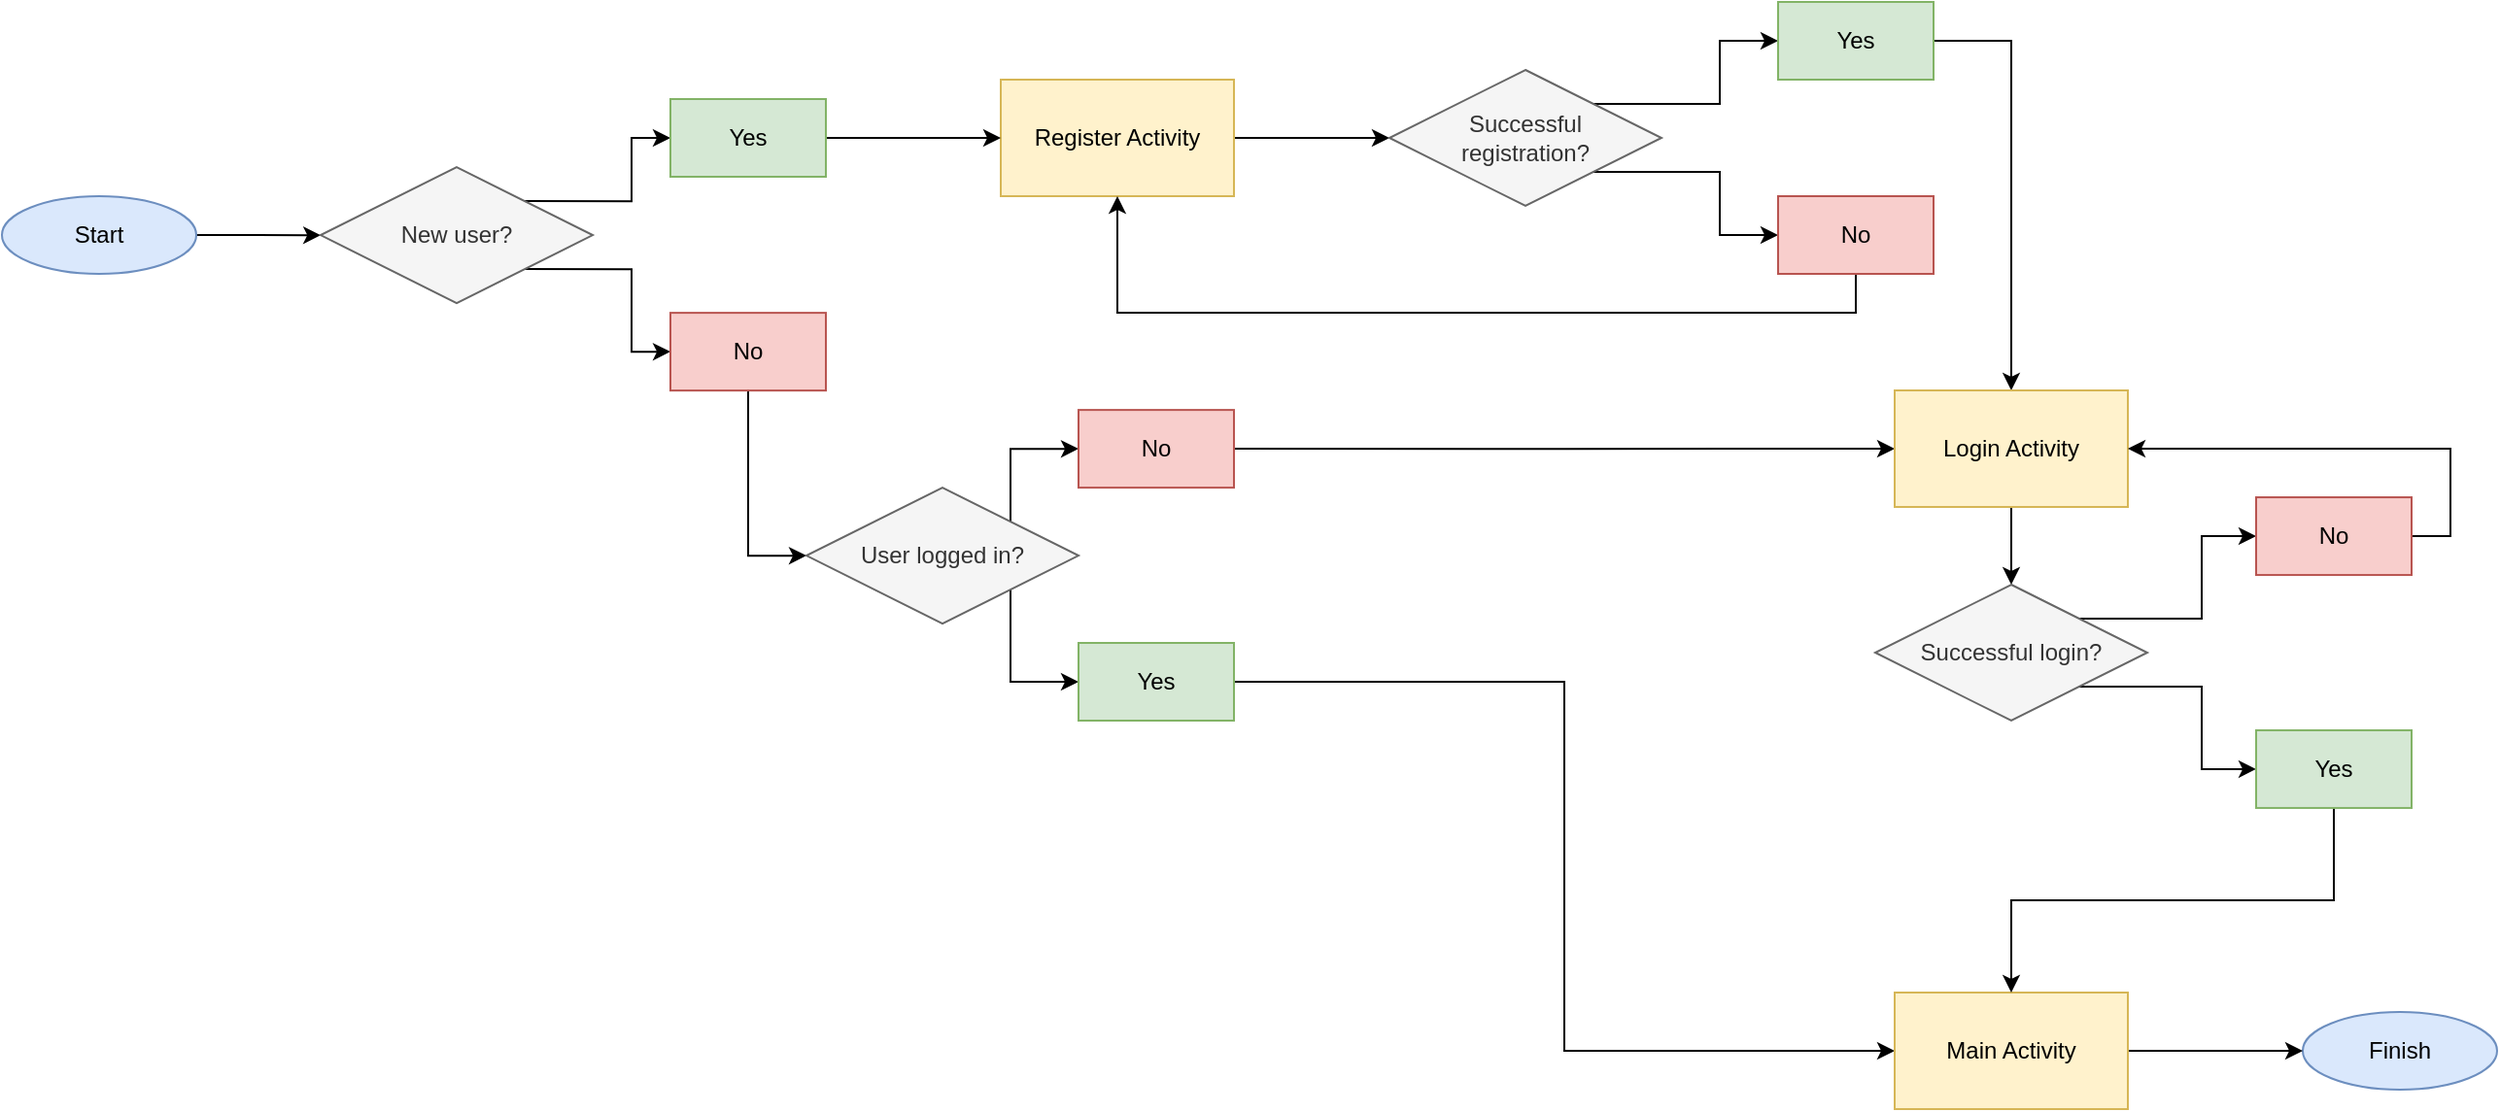 <mxfile version="13.0.1" type="device"><diagram id="Dfqh9rcLU5PiUhMeT0zk" name="Page-1"><mxGraphModel dx="2333" dy="739" grid="1" gridSize="10" guides="1" tooltips="1" connect="1" arrows="1" fold="1" page="1" pageScale="1" pageWidth="850" pageHeight="1100" math="0" shadow="0"><root><mxCell id="0"/><mxCell id="1" parent="0"/><mxCell id="HLrhi35hz3BvvAf9cPTI-1" style="edgeStyle=orthogonalEdgeStyle;rounded=0;orthogonalLoop=1;jettySize=auto;html=1;exitX=1;exitY=0.5;exitDx=0;exitDy=0;" edge="1" parent="1" source="HLrhi35hz3BvvAf9cPTI-2" target="HLrhi35hz3BvvAf9cPTI-5"><mxGeometry relative="1" as="geometry"/></mxCell><mxCell id="HLrhi35hz3BvvAf9cPTI-2" value="Start" style="ellipse;whiteSpace=wrap;html=1;fillColor=#dae8fc;strokeColor=#6c8ebf;" vertex="1" parent="1"><mxGeometry x="-840" y="110" width="100" height="40" as="geometry"/></mxCell><mxCell id="HLrhi35hz3BvvAf9cPTI-3" style="edgeStyle=orthogonalEdgeStyle;rounded=0;orthogonalLoop=1;jettySize=auto;html=1;exitX=1;exitY=0;exitDx=0;exitDy=0;" edge="1" parent="1" source="HLrhi35hz3BvvAf9cPTI-5" target="HLrhi35hz3BvvAf9cPTI-15"><mxGeometry relative="1" as="geometry"/></mxCell><mxCell id="HLrhi35hz3BvvAf9cPTI-4" style="edgeStyle=orthogonalEdgeStyle;rounded=0;orthogonalLoop=1;jettySize=auto;html=1;exitX=1;exitY=1;exitDx=0;exitDy=0;entryX=0;entryY=0.5;entryDx=0;entryDy=0;" edge="1" parent="1" source="HLrhi35hz3BvvAf9cPTI-5" target="HLrhi35hz3BvvAf9cPTI-13"><mxGeometry relative="1" as="geometry"/></mxCell><mxCell id="HLrhi35hz3BvvAf9cPTI-5" value="New user?" style="rhombus;whiteSpace=wrap;html=1;fillColor=#f5f5f5;strokeColor=#666666;fontColor=#333333;" vertex="1" parent="1"><mxGeometry x="-676" y="95.06" width="140" height="70" as="geometry"/></mxCell><mxCell id="HLrhi35hz3BvvAf9cPTI-6" value="" style="edgeStyle=orthogonalEdgeStyle;rounded=0;orthogonalLoop=1;jettySize=auto;html=1;" edge="1" parent="1" source="HLrhi35hz3BvvAf9cPTI-7" target="HLrhi35hz3BvvAf9cPTI-10"><mxGeometry relative="1" as="geometry"/></mxCell><mxCell id="HLrhi35hz3BvvAf9cPTI-7" value="Register Activity" style="rounded=0;whiteSpace=wrap;html=1;fillColor=#fff2cc;strokeColor=#d6b656;" vertex="1" parent="1"><mxGeometry x="-326" y="50" width="120" height="60" as="geometry"/></mxCell><mxCell id="HLrhi35hz3BvvAf9cPTI-8" style="edgeStyle=orthogonalEdgeStyle;rounded=0;orthogonalLoop=1;jettySize=auto;html=1;exitX=1;exitY=1;exitDx=0;exitDy=0;entryX=0;entryY=0.5;entryDx=0;entryDy=0;" edge="1" parent="1" source="HLrhi35hz3BvvAf9cPTI-10" target="HLrhi35hz3BvvAf9cPTI-17"><mxGeometry relative="1" as="geometry"/></mxCell><mxCell id="HLrhi35hz3BvvAf9cPTI-9" style="edgeStyle=orthogonalEdgeStyle;rounded=0;orthogonalLoop=1;jettySize=auto;html=1;exitX=1;exitY=0;exitDx=0;exitDy=0;" edge="1" parent="1" source="HLrhi35hz3BvvAf9cPTI-10" target="HLrhi35hz3BvvAf9cPTI-19"><mxGeometry relative="1" as="geometry"/></mxCell><mxCell id="HLrhi35hz3BvvAf9cPTI-10" value="Successful &lt;br&gt;registration?" style="rhombus;whiteSpace=wrap;html=1;fillColor=#f5f5f5;strokeColor=#666666;fontColor=#333333;" vertex="1" parent="1"><mxGeometry x="-126" y="45" width="140" height="70" as="geometry"/></mxCell><mxCell id="HLrhi35hz3BvvAf9cPTI-11" value="Finish" style="ellipse;whiteSpace=wrap;html=1;fillColor=#dae8fc;strokeColor=#6c8ebf;" vertex="1" parent="1"><mxGeometry x="344" y="530" width="100" height="40" as="geometry"/></mxCell><mxCell id="HLrhi35hz3BvvAf9cPTI-12" style="edgeStyle=orthogonalEdgeStyle;rounded=0;orthogonalLoop=1;jettySize=auto;html=1;exitX=0.5;exitY=1;exitDx=0;exitDy=0;entryX=0;entryY=0.5;entryDx=0;entryDy=0;" edge="1" parent="1" source="HLrhi35hz3BvvAf9cPTI-13" target="HLrhi35hz3BvvAf9cPTI-22"><mxGeometry relative="1" as="geometry"/></mxCell><mxCell id="HLrhi35hz3BvvAf9cPTI-13" value="No" style="rounded=0;whiteSpace=wrap;html=1;fillColor=#f8cecc;strokeColor=#b85450;" vertex="1" parent="1"><mxGeometry x="-496" y="170.06" width="80" height="40" as="geometry"/></mxCell><mxCell id="HLrhi35hz3BvvAf9cPTI-14" style="edgeStyle=orthogonalEdgeStyle;rounded=0;orthogonalLoop=1;jettySize=auto;html=1;exitX=1;exitY=0.5;exitDx=0;exitDy=0;" edge="1" parent="1" source="HLrhi35hz3BvvAf9cPTI-15" target="HLrhi35hz3BvvAf9cPTI-7"><mxGeometry relative="1" as="geometry"/></mxCell><mxCell id="HLrhi35hz3BvvAf9cPTI-15" value="Yes" style="rounded=0;whiteSpace=wrap;html=1;fillColor=#d5e8d4;strokeColor=#82b366;" vertex="1" parent="1"><mxGeometry x="-496" y="60" width="80" height="40" as="geometry"/></mxCell><mxCell id="HLrhi35hz3BvvAf9cPTI-16" style="edgeStyle=orthogonalEdgeStyle;rounded=0;orthogonalLoop=1;jettySize=auto;html=1;exitX=0.5;exitY=1;exitDx=0;exitDy=0;entryX=0.5;entryY=1;entryDx=0;entryDy=0;" edge="1" parent="1" source="HLrhi35hz3BvvAf9cPTI-17" target="HLrhi35hz3BvvAf9cPTI-7"><mxGeometry relative="1" as="geometry"/></mxCell><mxCell id="HLrhi35hz3BvvAf9cPTI-17" value="No" style="rounded=0;whiteSpace=wrap;html=1;fillColor=#f8cecc;strokeColor=#b85450;" vertex="1" parent="1"><mxGeometry x="74" y="110" width="80" height="40" as="geometry"/></mxCell><mxCell id="HLrhi35hz3BvvAf9cPTI-18" style="edgeStyle=orthogonalEdgeStyle;rounded=0;orthogonalLoop=1;jettySize=auto;html=1;exitX=1;exitY=0.5;exitDx=0;exitDy=0;entryX=0.5;entryY=0;entryDx=0;entryDy=0;" edge="1" parent="1" source="HLrhi35hz3BvvAf9cPTI-19" target="HLrhi35hz3BvvAf9cPTI-25"><mxGeometry relative="1" as="geometry"/></mxCell><mxCell id="HLrhi35hz3BvvAf9cPTI-19" value="Yes" style="rounded=0;whiteSpace=wrap;html=1;fillColor=#d5e8d4;strokeColor=#82b366;" vertex="1" parent="1"><mxGeometry x="74" y="10" width="80" height="40" as="geometry"/></mxCell><mxCell id="HLrhi35hz3BvvAf9cPTI-20" style="edgeStyle=orthogonalEdgeStyle;rounded=0;orthogonalLoop=1;jettySize=auto;html=1;exitX=1;exitY=0;exitDx=0;exitDy=0;entryX=0;entryY=0.5;entryDx=0;entryDy=0;" edge="1" parent="1" source="HLrhi35hz3BvvAf9cPTI-22" target="HLrhi35hz3BvvAf9cPTI-24"><mxGeometry relative="1" as="geometry"/></mxCell><mxCell id="HLrhi35hz3BvvAf9cPTI-21" style="edgeStyle=orthogonalEdgeStyle;rounded=0;orthogonalLoop=1;jettySize=auto;html=1;exitX=1;exitY=1;exitDx=0;exitDy=0;entryX=0;entryY=0.5;entryDx=0;entryDy=0;" edge="1" parent="1" source="HLrhi35hz3BvvAf9cPTI-22" target="HLrhi35hz3BvvAf9cPTI-27"><mxGeometry relative="1" as="geometry"/></mxCell><mxCell id="HLrhi35hz3BvvAf9cPTI-22" value="User logged in?" style="rhombus;whiteSpace=wrap;html=1;fillColor=#f5f5f5;strokeColor=#666666;fontColor=#333333;" vertex="1" parent="1"><mxGeometry x="-426" y="260.06" width="140" height="70" as="geometry"/></mxCell><mxCell id="HLrhi35hz3BvvAf9cPTI-23" style="edgeStyle=orthogonalEdgeStyle;rounded=0;orthogonalLoop=1;jettySize=auto;html=1;exitX=1;exitY=0.5;exitDx=0;exitDy=0;entryX=0;entryY=0.5;entryDx=0;entryDy=0;" edge="1" parent="1" source="HLrhi35hz3BvvAf9cPTI-24" target="HLrhi35hz3BvvAf9cPTI-25"><mxGeometry relative="1" as="geometry"/></mxCell><mxCell id="HLrhi35hz3BvvAf9cPTI-24" value="No" style="rounded=0;whiteSpace=wrap;html=1;fillColor=#f8cecc;strokeColor=#b85450;" vertex="1" parent="1"><mxGeometry x="-286" y="220.06" width="80" height="40" as="geometry"/></mxCell><mxCell id="HLrhi35hz3BvvAf9cPTI-36" value="" style="edgeStyle=orthogonalEdgeStyle;rounded=0;orthogonalLoop=1;jettySize=auto;html=1;" edge="1" parent="1" source="HLrhi35hz3BvvAf9cPTI-25" target="HLrhi35hz3BvvAf9cPTI-35"><mxGeometry relative="1" as="geometry"/></mxCell><mxCell id="HLrhi35hz3BvvAf9cPTI-25" value="Login Activity" style="rounded=0;whiteSpace=wrap;html=1;fillColor=#fff2cc;strokeColor=#d6b656;" vertex="1" parent="1"><mxGeometry x="134" y="210" width="120" height="60" as="geometry"/></mxCell><mxCell id="HLrhi35hz3BvvAf9cPTI-41" style="edgeStyle=orthogonalEdgeStyle;rounded=0;orthogonalLoop=1;jettySize=auto;html=1;exitX=1;exitY=0.5;exitDx=0;exitDy=0;entryX=0;entryY=0.5;entryDx=0;entryDy=0;" edge="1" parent="1" source="HLrhi35hz3BvvAf9cPTI-27" target="HLrhi35hz3BvvAf9cPTI-29"><mxGeometry relative="1" as="geometry"/></mxCell><mxCell id="HLrhi35hz3BvvAf9cPTI-27" value="Yes" style="rounded=0;whiteSpace=wrap;html=1;fillColor=#d5e8d4;strokeColor=#82b366;" vertex="1" parent="1"><mxGeometry x="-286" y="340" width="80" height="40" as="geometry"/></mxCell><mxCell id="HLrhi35hz3BvvAf9cPTI-28" style="edgeStyle=orthogonalEdgeStyle;rounded=0;orthogonalLoop=1;jettySize=auto;html=1;exitX=1;exitY=0.5;exitDx=0;exitDy=0;entryX=0;entryY=0.5;entryDx=0;entryDy=0;" edge="1" parent="1" source="HLrhi35hz3BvvAf9cPTI-29" target="HLrhi35hz3BvvAf9cPTI-11"><mxGeometry relative="1" as="geometry"/></mxCell><mxCell id="HLrhi35hz3BvvAf9cPTI-29" value="Main Activity" style="rounded=0;whiteSpace=wrap;html=1;fillColor=#fff2cc;strokeColor=#d6b656;" vertex="1" parent="1"><mxGeometry x="134" y="520" width="120" height="60" as="geometry"/></mxCell><mxCell id="HLrhi35hz3BvvAf9cPTI-39" style="edgeStyle=orthogonalEdgeStyle;rounded=0;orthogonalLoop=1;jettySize=auto;html=1;exitX=1;exitY=1;exitDx=0;exitDy=0;entryX=0;entryY=0.5;entryDx=0;entryDy=0;" edge="1" parent="1" source="HLrhi35hz3BvvAf9cPTI-35" target="HLrhi35hz3BvvAf9cPTI-38"><mxGeometry relative="1" as="geometry"/></mxCell><mxCell id="HLrhi35hz3BvvAf9cPTI-42" style="edgeStyle=orthogonalEdgeStyle;rounded=0;orthogonalLoop=1;jettySize=auto;html=1;exitX=1;exitY=0;exitDx=0;exitDy=0;entryX=0;entryY=0.5;entryDx=0;entryDy=0;" edge="1" parent="1" source="HLrhi35hz3BvvAf9cPTI-35" target="HLrhi35hz3BvvAf9cPTI-37"><mxGeometry relative="1" as="geometry"/></mxCell><mxCell id="HLrhi35hz3BvvAf9cPTI-35" value="Successful login?" style="rhombus;whiteSpace=wrap;html=1;fillColor=#f5f5f5;strokeColor=#666666;fontColor=#333333;" vertex="1" parent="1"><mxGeometry x="124" y="310" width="140" height="70" as="geometry"/></mxCell><mxCell id="HLrhi35hz3BvvAf9cPTI-43" style="edgeStyle=orthogonalEdgeStyle;rounded=0;orthogonalLoop=1;jettySize=auto;html=1;exitX=1;exitY=0.5;exitDx=0;exitDy=0;entryX=1;entryY=0.5;entryDx=0;entryDy=0;" edge="1" parent="1" source="HLrhi35hz3BvvAf9cPTI-37" target="HLrhi35hz3BvvAf9cPTI-25"><mxGeometry relative="1" as="geometry"/></mxCell><mxCell id="HLrhi35hz3BvvAf9cPTI-37" value="No" style="rounded=0;whiteSpace=wrap;html=1;fillColor=#f8cecc;strokeColor=#b85450;" vertex="1" parent="1"><mxGeometry x="320" y="265.03" width="80" height="40" as="geometry"/></mxCell><mxCell id="HLrhi35hz3BvvAf9cPTI-40" style="edgeStyle=orthogonalEdgeStyle;rounded=0;orthogonalLoop=1;jettySize=auto;html=1;exitX=0.5;exitY=1;exitDx=0;exitDy=0;entryX=0.5;entryY=0;entryDx=0;entryDy=0;" edge="1" parent="1" source="HLrhi35hz3BvvAf9cPTI-38" target="HLrhi35hz3BvvAf9cPTI-29"><mxGeometry relative="1" as="geometry"/></mxCell><mxCell id="HLrhi35hz3BvvAf9cPTI-38" value="Yes" style="rounded=0;whiteSpace=wrap;html=1;fillColor=#d5e8d4;strokeColor=#82b366;" vertex="1" parent="1"><mxGeometry x="320" y="384.97" width="80" height="40" as="geometry"/></mxCell></root></mxGraphModel></diagram></mxfile>